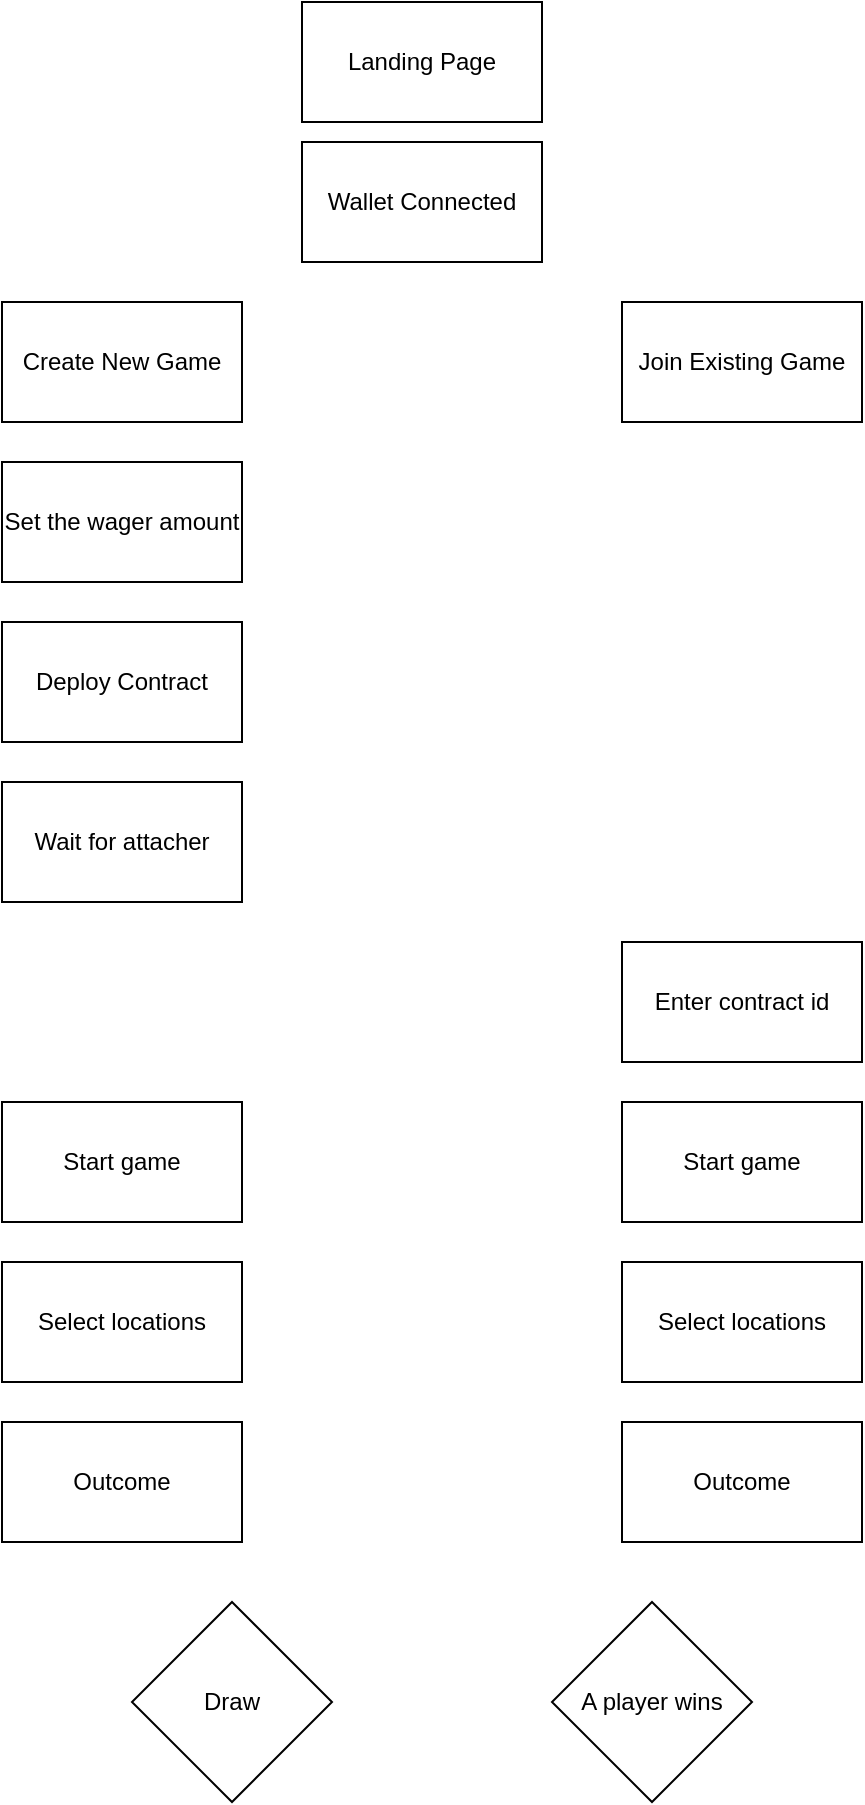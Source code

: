 <mxfile version="14.9.4" type="device"><diagram id="A2EBak3v0MCDxSaOmEHG" name="Page-1"><mxGraphModel dx="1652" dy="1157" grid="1" gridSize="10" guides="1" tooltips="1" connect="1" arrows="1" fold="1" page="1" pageScale="1" pageWidth="850" pageHeight="1100" math="0" shadow="0"><root><mxCell id="0"/><mxCell id="1" parent="0"/><mxCell id="GR9X1pP-dY4sj_RuoRh2-2" value="Wallet Connected" style="rounded=0;whiteSpace=wrap;html=1;" vertex="1" parent="1"><mxGeometry x="360" y="70" width="120" height="60" as="geometry"/></mxCell><mxCell id="GR9X1pP-dY4sj_RuoRh2-3" value="Create New Game" style="rounded=0;whiteSpace=wrap;html=1;" vertex="1" parent="1"><mxGeometry x="210" y="150" width="120" height="60" as="geometry"/></mxCell><mxCell id="GR9X1pP-dY4sj_RuoRh2-4" value="Join Existing Game" style="rounded=0;whiteSpace=wrap;html=1;" vertex="1" parent="1"><mxGeometry x="520" y="150" width="120" height="60" as="geometry"/></mxCell><mxCell id="GR9X1pP-dY4sj_RuoRh2-5" value="Set the wager amount" style="rounded=0;whiteSpace=wrap;html=1;" vertex="1" parent="1"><mxGeometry x="210" y="230" width="120" height="60" as="geometry"/></mxCell><mxCell id="GR9X1pP-dY4sj_RuoRh2-6" value="Deploy Contract" style="rounded=0;whiteSpace=wrap;html=1;" vertex="1" parent="1"><mxGeometry x="210" y="310" width="120" height="60" as="geometry"/></mxCell><mxCell id="GR9X1pP-dY4sj_RuoRh2-9" value="Enter contract id" style="rounded=0;whiteSpace=wrap;html=1;" vertex="1" parent="1"><mxGeometry x="520" y="470" width="120" height="60" as="geometry"/></mxCell><mxCell id="GR9X1pP-dY4sj_RuoRh2-10" value="Wait for attacher" style="rounded=0;whiteSpace=wrap;html=1;" vertex="1" parent="1"><mxGeometry x="210" y="390" width="120" height="60" as="geometry"/></mxCell><mxCell id="GR9X1pP-dY4sj_RuoRh2-12" value="Landing Page" style="rounded=0;whiteSpace=wrap;html=1;" vertex="1" parent="1"><mxGeometry x="360" width="120" height="60" as="geometry"/></mxCell><mxCell id="GR9X1pP-dY4sj_RuoRh2-13" value="Start game" style="rounded=0;whiteSpace=wrap;html=1;" vertex="1" parent="1"><mxGeometry x="210" y="550" width="120" height="60" as="geometry"/></mxCell><mxCell id="GR9X1pP-dY4sj_RuoRh2-14" value="Start game" style="rounded=0;whiteSpace=wrap;html=1;" vertex="1" parent="1"><mxGeometry x="520" y="550" width="120" height="60" as="geometry"/></mxCell><mxCell id="GR9X1pP-dY4sj_RuoRh2-15" value="Select locations" style="rounded=0;whiteSpace=wrap;html=1;" vertex="1" parent="1"><mxGeometry x="210" y="630" width="120" height="60" as="geometry"/></mxCell><mxCell id="GR9X1pP-dY4sj_RuoRh2-16" value="Select locations" style="rounded=0;whiteSpace=wrap;html=1;" vertex="1" parent="1"><mxGeometry x="520" y="630" width="120" height="60" as="geometry"/></mxCell><mxCell id="GR9X1pP-dY4sj_RuoRh2-17" value="Outcome" style="rounded=0;whiteSpace=wrap;html=1;" vertex="1" parent="1"><mxGeometry x="210" y="710" width="120" height="60" as="geometry"/></mxCell><mxCell id="GR9X1pP-dY4sj_RuoRh2-18" value="Outcome" style="rounded=0;whiteSpace=wrap;html=1;" vertex="1" parent="1"><mxGeometry x="520" y="710" width="120" height="60" as="geometry"/></mxCell><mxCell id="GR9X1pP-dY4sj_RuoRh2-20" value="Draw" style="rhombus;whiteSpace=wrap;html=1;" vertex="1" parent="1"><mxGeometry x="275" y="800" width="100" height="100" as="geometry"/></mxCell><mxCell id="GR9X1pP-dY4sj_RuoRh2-21" value="A player wins" style="rhombus;whiteSpace=wrap;html=1;" vertex="1" parent="1"><mxGeometry x="485" y="800" width="100" height="100" as="geometry"/></mxCell></root></mxGraphModel></diagram></mxfile>